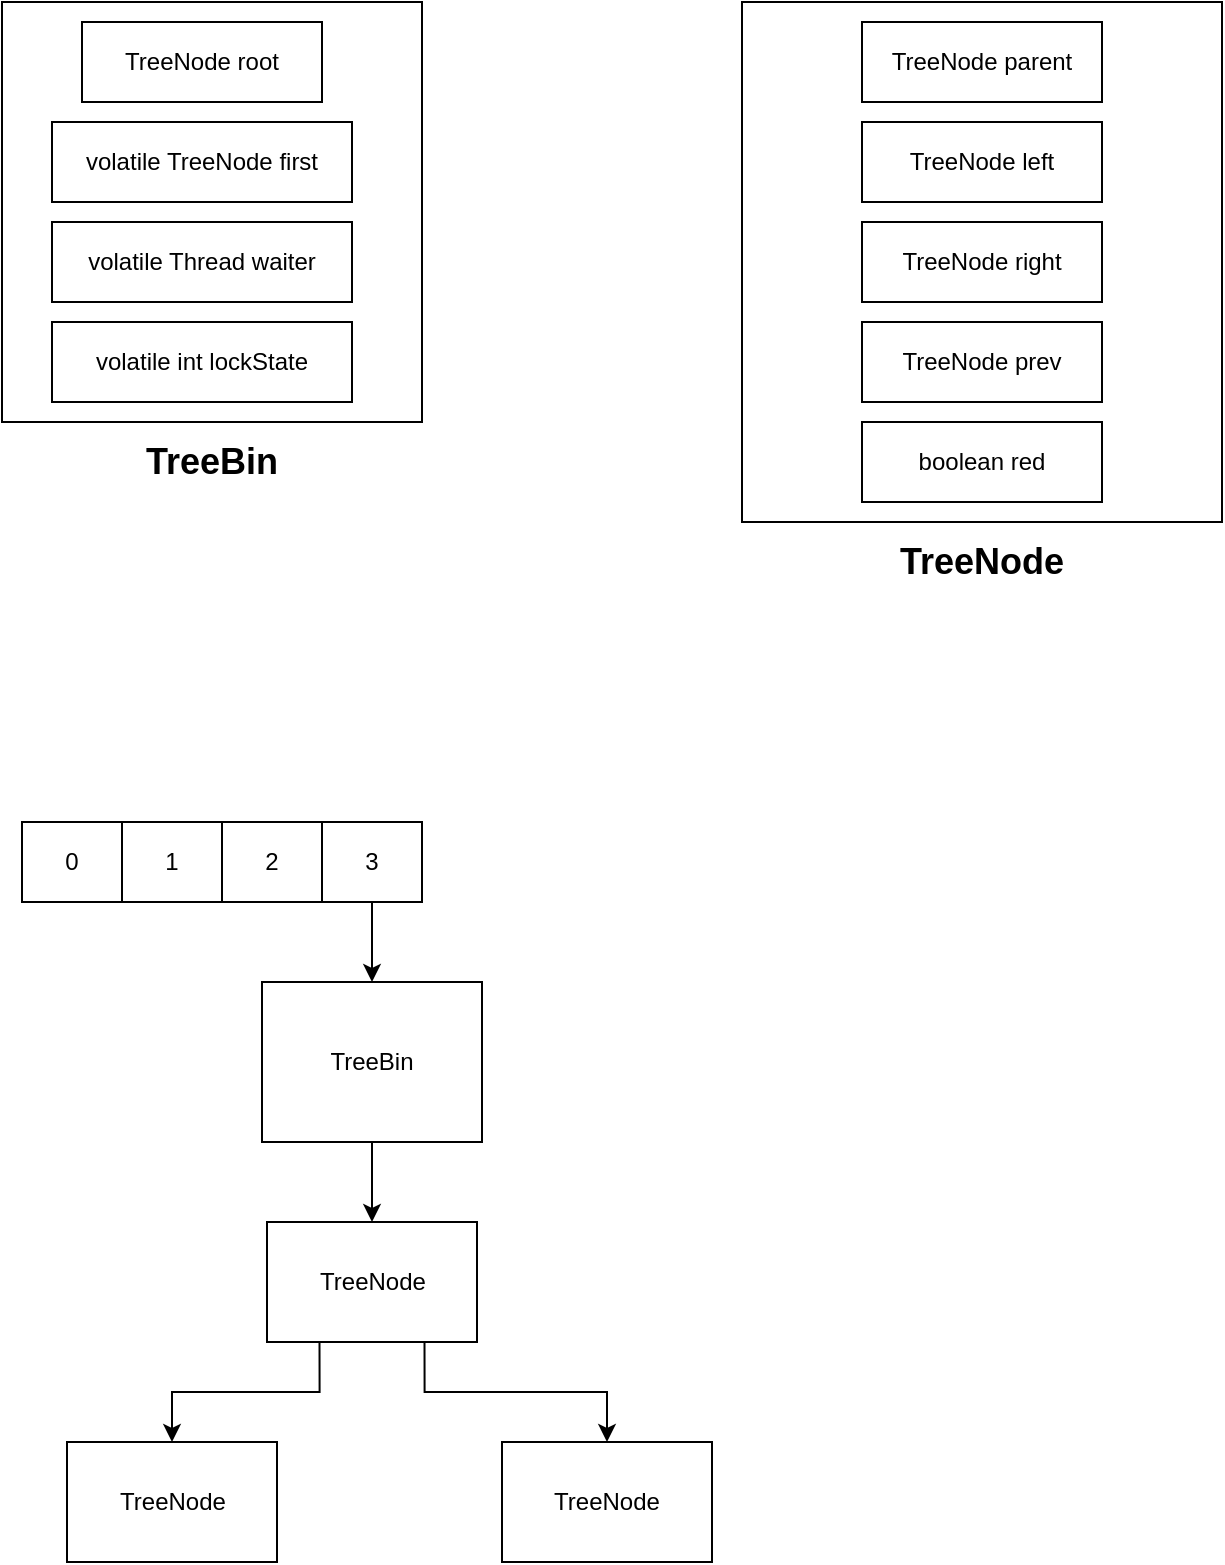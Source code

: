 <mxfile version="15.2.7" type="device"><diagram id="aFGmWKfG-kk1EHk6HIb_" name="第 1 页"><mxGraphModel dx="1022" dy="1759" grid="1" gridSize="10" guides="1" tooltips="1" connect="1" arrows="1" fold="1" page="1" pageScale="1" pageWidth="827" pageHeight="1169" math="0" shadow="0"><root><mxCell id="0"/><mxCell id="1" parent="0"/><mxCell id="OhIcGouD_XnlD8jofNYs-1" value="0" style="rounded=0;whiteSpace=wrap;html=1;" vertex="1" parent="1"><mxGeometry x="160" y="120" width="50" height="40" as="geometry"/></mxCell><mxCell id="OhIcGouD_XnlD8jofNYs-3" value="1" style="rounded=0;whiteSpace=wrap;html=1;" vertex="1" parent="1"><mxGeometry x="210" y="120" width="50" height="40" as="geometry"/></mxCell><mxCell id="OhIcGouD_XnlD8jofNYs-4" value="2" style="rounded=0;whiteSpace=wrap;html=1;" vertex="1" parent="1"><mxGeometry x="260" y="120" width="50" height="40" as="geometry"/></mxCell><mxCell id="OhIcGouD_XnlD8jofNYs-7" style="edgeStyle=orthogonalEdgeStyle;rounded=0;orthogonalLoop=1;jettySize=auto;html=1;exitX=0.5;exitY=1;exitDx=0;exitDy=0;" edge="1" parent="1" source="OhIcGouD_XnlD8jofNYs-5" target="OhIcGouD_XnlD8jofNYs-6"><mxGeometry relative="1" as="geometry"/></mxCell><mxCell id="OhIcGouD_XnlD8jofNYs-5" value="3" style="rounded=0;whiteSpace=wrap;html=1;" vertex="1" parent="1"><mxGeometry x="310" y="120" width="50" height="40" as="geometry"/></mxCell><mxCell id="OhIcGouD_XnlD8jofNYs-9" style="edgeStyle=orthogonalEdgeStyle;rounded=0;orthogonalLoop=1;jettySize=auto;html=1;exitX=0.5;exitY=1;exitDx=0;exitDy=0;" edge="1" parent="1" source="OhIcGouD_XnlD8jofNYs-6" target="OhIcGouD_XnlD8jofNYs-8"><mxGeometry relative="1" as="geometry"/></mxCell><mxCell id="OhIcGouD_XnlD8jofNYs-6" value="TreeBin" style="rounded=0;whiteSpace=wrap;html=1;" vertex="1" parent="1"><mxGeometry x="280" y="200" width="110" height="80" as="geometry"/></mxCell><mxCell id="OhIcGouD_XnlD8jofNYs-11" style="edgeStyle=orthogonalEdgeStyle;rounded=0;orthogonalLoop=1;jettySize=auto;html=1;exitX=0.25;exitY=1;exitDx=0;exitDy=0;" edge="1" parent="1" source="OhIcGouD_XnlD8jofNYs-8" target="OhIcGouD_XnlD8jofNYs-10"><mxGeometry relative="1" as="geometry"/></mxCell><mxCell id="OhIcGouD_XnlD8jofNYs-13" style="edgeStyle=orthogonalEdgeStyle;rounded=0;orthogonalLoop=1;jettySize=auto;html=1;exitX=0.75;exitY=1;exitDx=0;exitDy=0;" edge="1" parent="1" source="OhIcGouD_XnlD8jofNYs-8" target="OhIcGouD_XnlD8jofNYs-12"><mxGeometry relative="1" as="geometry"/></mxCell><mxCell id="OhIcGouD_XnlD8jofNYs-8" value="TreeNode" style="rounded=0;whiteSpace=wrap;html=1;" vertex="1" parent="1"><mxGeometry x="282.5" y="320" width="105" height="60" as="geometry"/></mxCell><mxCell id="OhIcGouD_XnlD8jofNYs-10" value="TreeNode" style="rounded=0;whiteSpace=wrap;html=1;" vertex="1" parent="1"><mxGeometry x="182.5" y="430" width="105" height="60" as="geometry"/></mxCell><mxCell id="OhIcGouD_XnlD8jofNYs-12" value="TreeNode" style="rounded=0;whiteSpace=wrap;html=1;" vertex="1" parent="1"><mxGeometry x="400" y="430" width="105" height="60" as="geometry"/></mxCell><mxCell id="OhIcGouD_XnlD8jofNYs-14" value="" style="rounded=0;whiteSpace=wrap;html=1;" vertex="1" parent="1"><mxGeometry x="150" y="-290" width="210" height="210" as="geometry"/></mxCell><mxCell id="OhIcGouD_XnlD8jofNYs-15" value="&lt;b&gt;&lt;font style=&quot;font-size: 18px&quot;&gt;TreeBin&lt;/font&gt;&lt;/b&gt;" style="text;html=1;strokeColor=none;fillColor=none;align=center;verticalAlign=middle;whiteSpace=wrap;rounded=0;" vertex="1" parent="1"><mxGeometry x="235" y="-70" width="40" height="20" as="geometry"/></mxCell><mxCell id="OhIcGouD_XnlD8jofNYs-17" value="" style="rounded=0;whiteSpace=wrap;html=1;" vertex="1" parent="1"><mxGeometry x="520" y="-290" width="240" height="260" as="geometry"/></mxCell><mxCell id="OhIcGouD_XnlD8jofNYs-18" value="&lt;b&gt;&lt;font style=&quot;font-size: 18px&quot;&gt;TreeNode&lt;/font&gt;&lt;/b&gt;" style="text;html=1;strokeColor=none;fillColor=none;align=center;verticalAlign=middle;whiteSpace=wrap;rounded=0;" vertex="1" parent="1"><mxGeometry x="620" y="-20" width="40" height="20" as="geometry"/></mxCell><mxCell id="OhIcGouD_XnlD8jofNYs-19" value="TreeNode root" style="rounded=0;whiteSpace=wrap;html=1;" vertex="1" parent="1"><mxGeometry x="190" y="-280" width="120" height="40" as="geometry"/></mxCell><mxCell id="OhIcGouD_XnlD8jofNYs-20" value="volatile TreeNode first" style="rounded=0;whiteSpace=wrap;html=1;" vertex="1" parent="1"><mxGeometry x="175" y="-230" width="150" height="40" as="geometry"/></mxCell><mxCell id="OhIcGouD_XnlD8jofNYs-21" value="volatile Thread waiter" style="rounded=0;whiteSpace=wrap;html=1;" vertex="1" parent="1"><mxGeometry x="175" y="-180" width="150" height="40" as="geometry"/></mxCell><mxCell id="OhIcGouD_XnlD8jofNYs-22" value="volatile int lockState" style="rounded=0;whiteSpace=wrap;html=1;" vertex="1" parent="1"><mxGeometry x="175" y="-130" width="150" height="40" as="geometry"/></mxCell><mxCell id="OhIcGouD_XnlD8jofNYs-23" value="TreeNode parent" style="rounded=0;whiteSpace=wrap;html=1;" vertex="1" parent="1"><mxGeometry x="580" y="-280" width="120" height="40" as="geometry"/></mxCell><mxCell id="OhIcGouD_XnlD8jofNYs-24" value="TreeNode left" style="rounded=0;whiteSpace=wrap;html=1;" vertex="1" parent="1"><mxGeometry x="580" y="-230" width="120" height="40" as="geometry"/></mxCell><mxCell id="OhIcGouD_XnlD8jofNYs-25" value="TreeNode right" style="rounded=0;whiteSpace=wrap;html=1;" vertex="1" parent="1"><mxGeometry x="580" y="-180" width="120" height="40" as="geometry"/></mxCell><mxCell id="OhIcGouD_XnlD8jofNYs-26" value="TreeNode prev" style="rounded=0;whiteSpace=wrap;html=1;" vertex="1" parent="1"><mxGeometry x="580" y="-130" width="120" height="40" as="geometry"/></mxCell><mxCell id="OhIcGouD_XnlD8jofNYs-27" value="boolean red" style="rounded=0;whiteSpace=wrap;html=1;" vertex="1" parent="1"><mxGeometry x="580" y="-80" width="120" height="40" as="geometry"/></mxCell></root></mxGraphModel></diagram></mxfile>